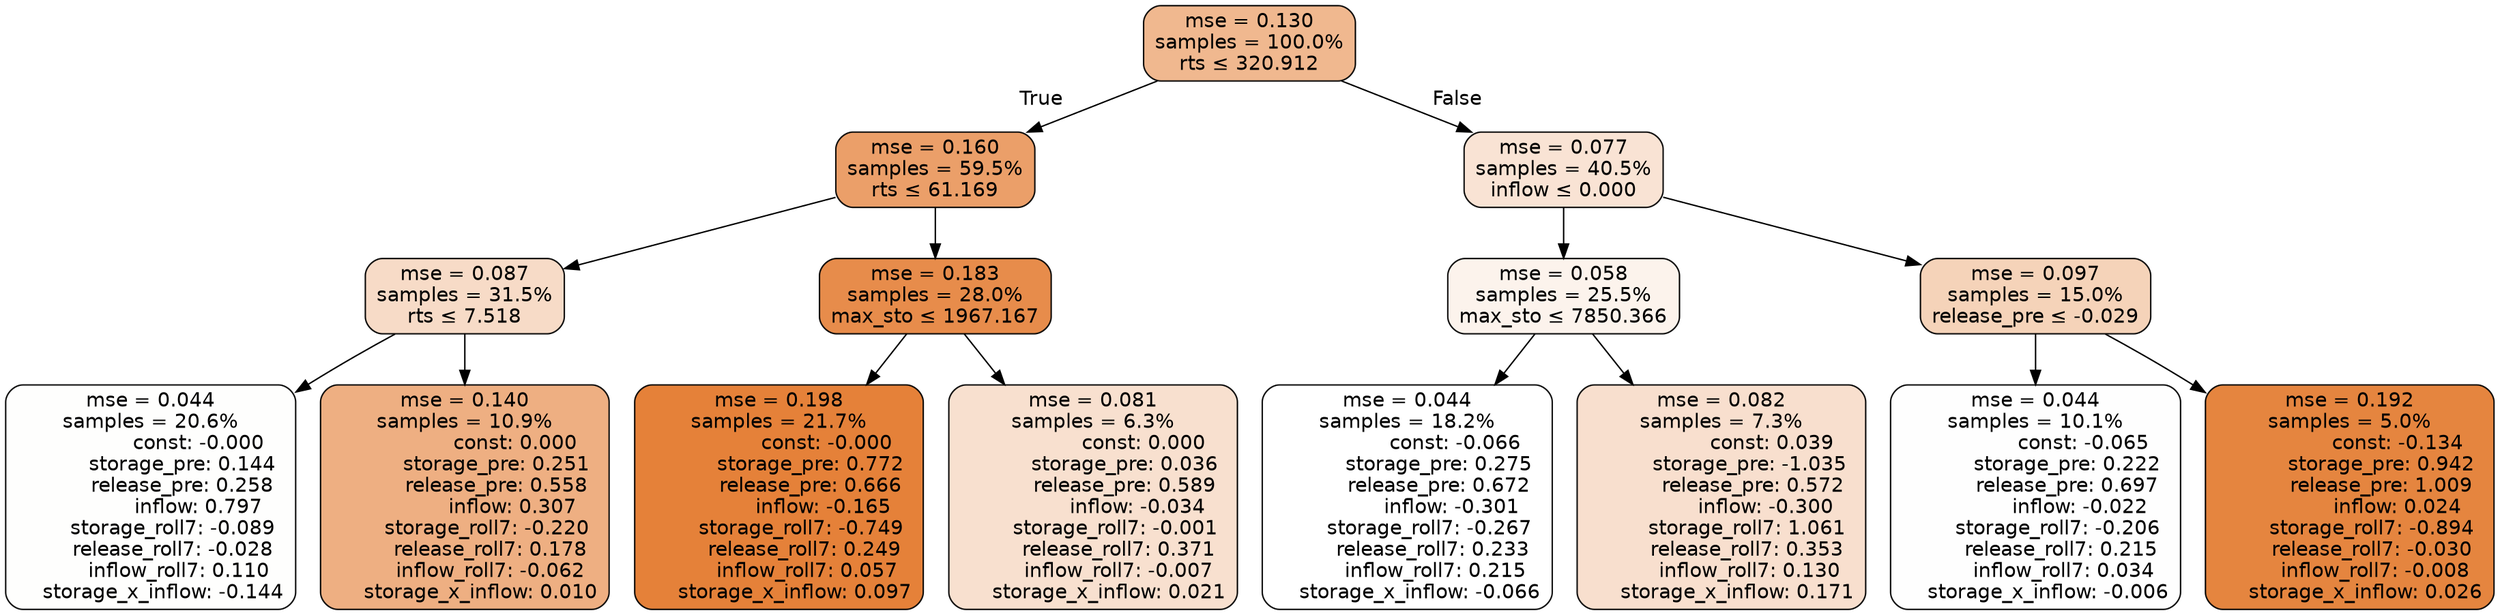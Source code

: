 digraph tree {
bgcolor="transparent"
node [shape=rectangle, style="filled, rounded", color="black", fontname=helvetica] ;
edge [fontname=helvetica] ;
	"0" [label="mse = 0.130
samples = 100.0%
rts &le; 320.912", fillcolor="#f0b88f"]
	"1" [label="mse = 0.160
samples = 59.5%
rts &le; 61.169", fillcolor="#eb9f69"]
	"2" [label="mse = 0.087
samples = 31.5%
rts &le; 7.518", fillcolor="#f7dbc7"]
	"3" [label="mse = 0.044
samples = 20.6%
               const: -0.000
          storage_pre: 0.144
          release_pre: 0.258
               inflow: 0.797
       storage_roll7: -0.089
       release_roll7: -0.028
         inflow_roll7: 0.110
    storage_x_inflow: -0.144", fillcolor="#fefefd"]
	"4" [label="mse = 0.140
samples = 10.9%
                const: 0.000
          storage_pre: 0.251
          release_pre: 0.558
               inflow: 0.307
       storage_roll7: -0.220
        release_roll7: 0.178
        inflow_roll7: -0.062
     storage_x_inflow: 0.010", fillcolor="#eeaf82"]
	"5" [label="mse = 0.183
samples = 28.0%
max_sto &le; 1967.167", fillcolor="#e78c4b"]
	"6" [label="mse = 0.198
samples = 21.7%
               const: -0.000
          storage_pre: 0.772
          release_pre: 0.666
              inflow: -0.165
       storage_roll7: -0.749
        release_roll7: 0.249
         inflow_roll7: 0.057
     storage_x_inflow: 0.097", fillcolor="#e58139"]
	"7" [label="mse = 0.081
samples = 6.3%
                const: 0.000
          storage_pre: 0.036
          release_pre: 0.589
              inflow: -0.034
       storage_roll7: -0.001
        release_roll7: 0.371
        inflow_roll7: -0.007
     storage_x_inflow: 0.021", fillcolor="#f8e0cf"]
	"8" [label="mse = 0.077
samples = 40.5%
inflow &le; 0.000", fillcolor="#f9e3d4"]
	"9" [label="mse = 0.058
samples = 25.5%
max_sto &le; 7850.366", fillcolor="#fcf3ec"]
	"10" [label="mse = 0.044
samples = 18.2%
               const: -0.066
          storage_pre: 0.275
          release_pre: 0.672
              inflow: -0.301
       storage_roll7: -0.267
        release_roll7: 0.233
         inflow_roll7: 0.215
    storage_x_inflow: -0.066", fillcolor="#ffffff"]
	"11" [label="mse = 0.082
samples = 7.3%
                const: 0.039
         storage_pre: -1.035
          release_pre: 0.572
              inflow: -0.300
        storage_roll7: 1.061
        release_roll7: 0.353
         inflow_roll7: 0.130
     storage_x_inflow: 0.171", fillcolor="#f8dfce"]
	"12" [label="mse = 0.097
samples = 15.0%
release_pre &le; -0.029", fillcolor="#f5d3b9"]
	"13" [label="mse = 0.044
samples = 10.1%
               const: -0.065
          storage_pre: 0.222
          release_pre: 0.697
              inflow: -0.022
       storage_roll7: -0.206
        release_roll7: 0.215
         inflow_roll7: 0.034
    storage_x_inflow: -0.006", fillcolor="#fefefe"]
	"14" [label="mse = 0.192
samples = 5.0%
               const: -0.134
          storage_pre: 0.942
          release_pre: 1.009
               inflow: 0.024
       storage_roll7: -0.894
       release_roll7: -0.030
        inflow_roll7: -0.008
     storage_x_inflow: 0.026", fillcolor="#e5853f"]

	"0" -> "1" [labeldistance=2.5, labelangle=45, headlabel="True"]
	"1" -> "2"
	"2" -> "3"
	"2" -> "4"
	"1" -> "5"
	"5" -> "6"
	"5" -> "7"
	"0" -> "8" [labeldistance=2.5, labelangle=-45, headlabel="False"]
	"8" -> "9"
	"9" -> "10"
	"9" -> "11"
	"8" -> "12"
	"12" -> "13"
	"12" -> "14"
}